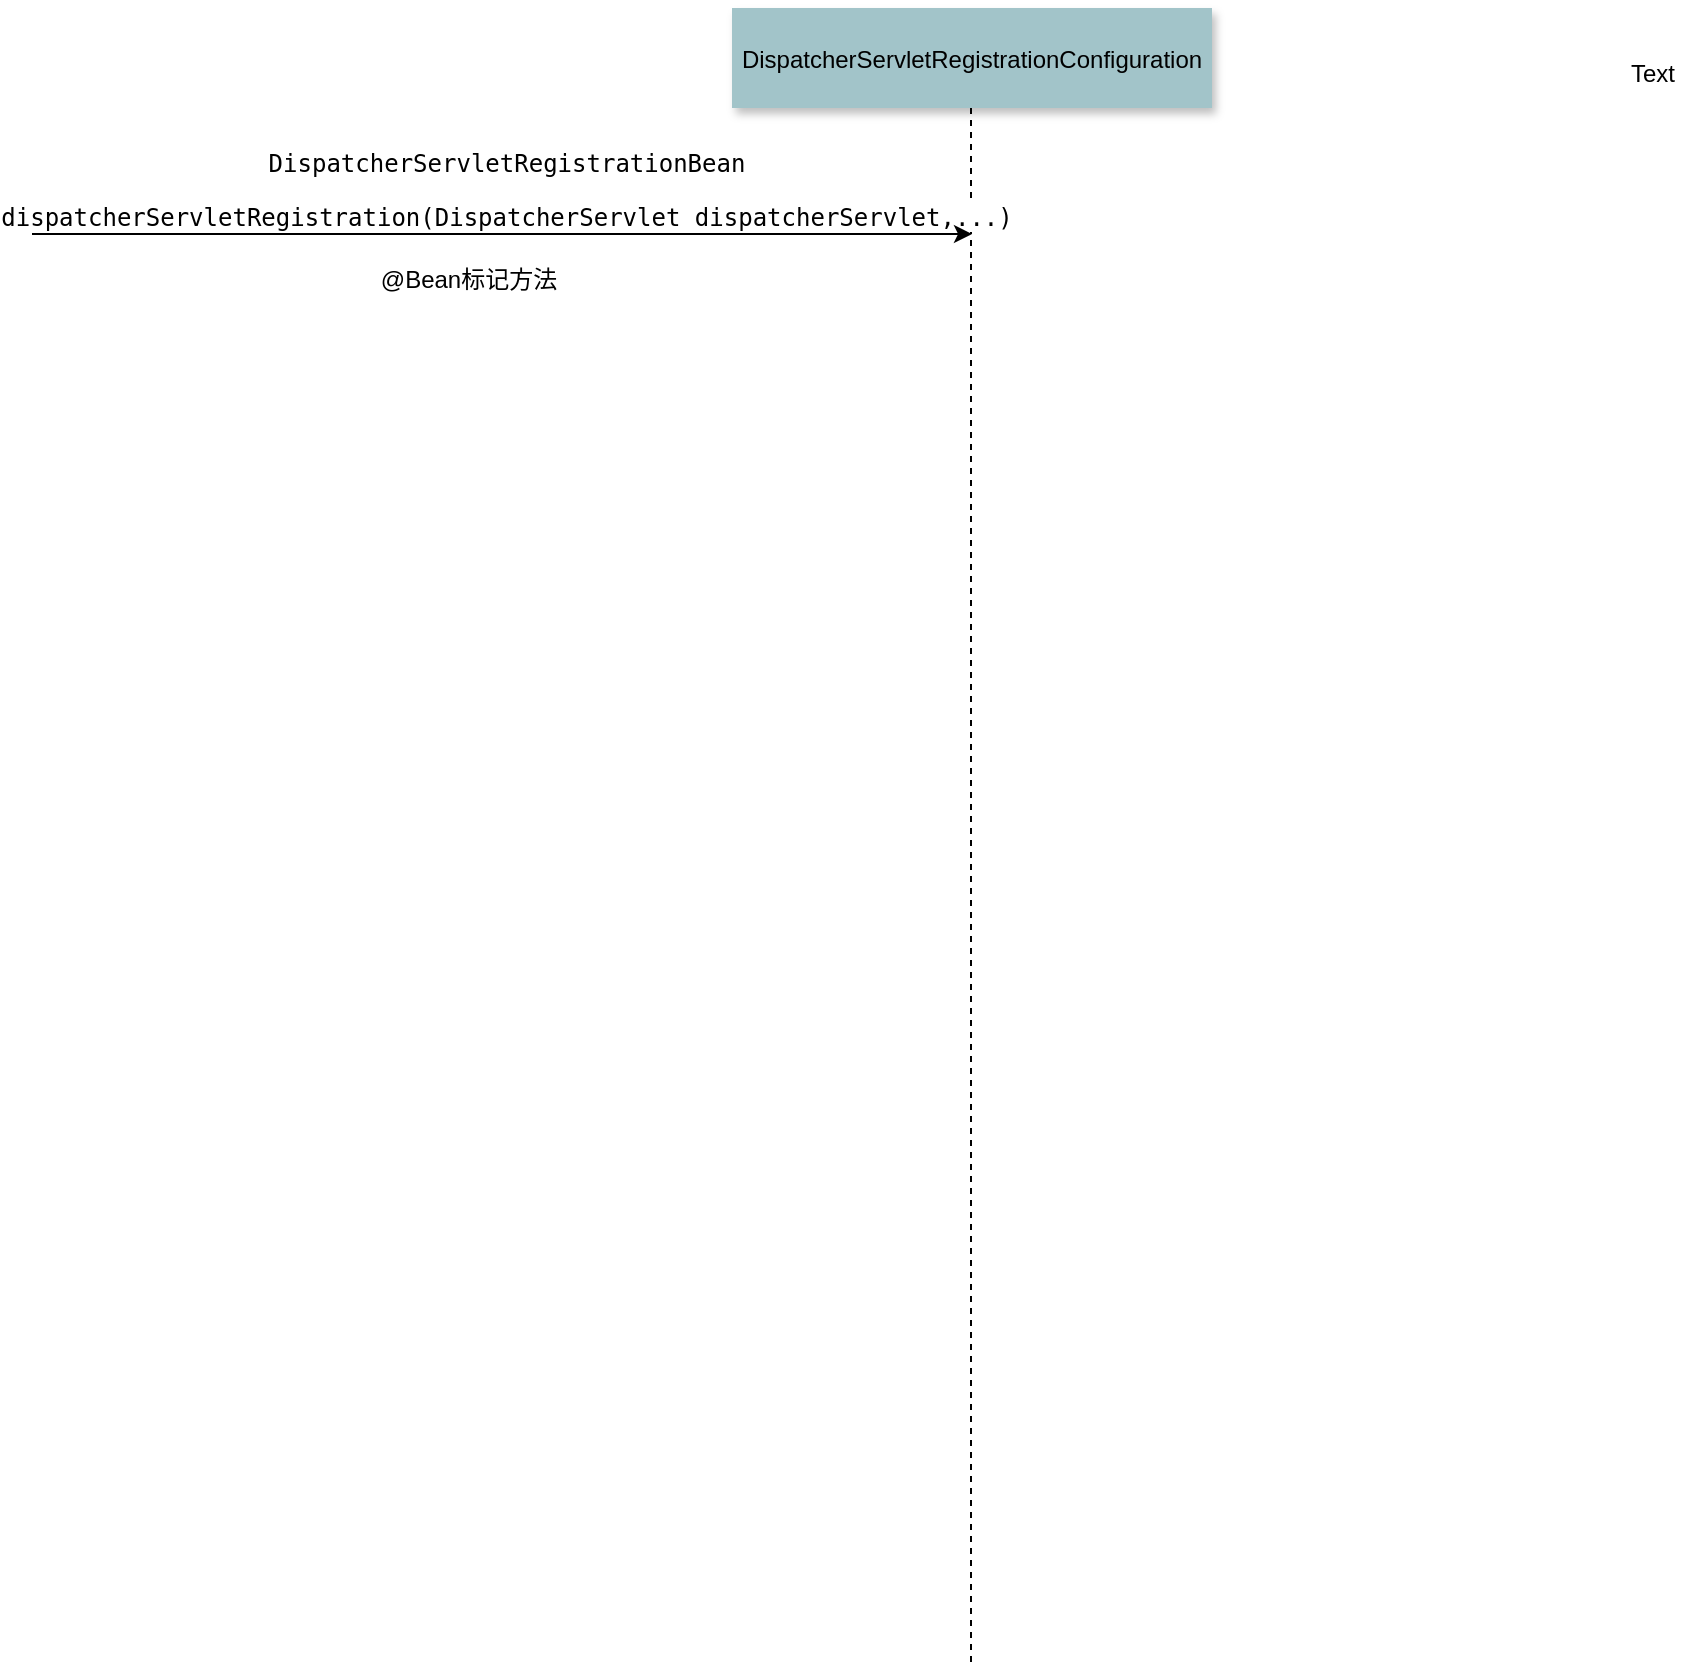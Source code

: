 <mxfile version="21.6.1" type="device">
  <diagram name="Servlet存取过程" id="kQ5IDIObd2drRXIj6p7y">
    <mxGraphModel dx="2704" dy="1798" grid="1" gridSize="10" guides="1" tooltips="1" connect="1" arrows="1" fold="1" page="1" pageScale="1" pageWidth="827" pageHeight="1169" math="0" shadow="0">
      <root>
        <mxCell id="0" />
        <mxCell id="1" parent="0" />
        <mxCell id="ifs6sE3rr0sdltZZp5XB-1" value="DispatcherServletRegistrationConfiguration" style="shadow=1;fillColor=#A2C4C9;strokeColor=none" vertex="1" parent="1">
          <mxGeometry x="-610" y="-1090" width="240" height="50" as="geometry" />
        </mxCell>
        <mxCell id="ifs6sE3rr0sdltZZp5XB-2" value="" style="edgeStyle=none;dashed=1;endArrow=none" edge="1" parent="1">
          <mxGeometry x="50" y="300" width="100" height="100" as="geometry">
            <mxPoint x="-490.5" y="-1040" as="sourcePoint" />
            <mxPoint x="-490.5" y="-260" as="targetPoint" />
          </mxGeometry>
        </mxCell>
        <mxCell id="ifs6sE3rr0sdltZZp5XB-3" value="&lt;pre style=&quot;background-color: rgb(19, 38, 35); color: rgb(168, 175, 190); font-family: &amp;quot;JetBrains Mono&amp;quot;, monospace; font-size: 11px;&quot;&gt;&lt;br&gt;&lt;/pre&gt;" style="edgeLabel;html=1;align=center;verticalAlign=middle;resizable=0;points=[];fontSize=11;" vertex="1" connectable="0" parent="ifs6sE3rr0sdltZZp5XB-2">
          <mxGeometry relative="1" as="geometry">
            <mxPoint x="-1" y="-330" as="offset" />
          </mxGeometry>
        </mxCell>
        <mxCell id="ifs6sE3rr0sdltZZp5XB-5" value="&lt;pre style=&quot;font-family: &amp;quot;JetBrains Mono&amp;quot;, monospace;&quot;&gt;DispatcherServletRegistrationBean&lt;/pre&gt;&lt;pre style=&quot;font-family: &amp;quot;JetBrains Mono&amp;quot;, monospace;&quot;&gt;&lt;span style=&quot;background-color: rgb(255, 255, 255);&quot;&gt;dispatcherServletRegistration(DispatcherServlet dispatcherServlet,...)&lt;/span&gt;&lt;/pre&gt;" style="text;html=1;align=center;verticalAlign=middle;resizable=0;points=[];autosize=1;strokeColor=none;fillColor=none;" vertex="1" parent="1">
          <mxGeometry x="-958" y="-1039" width="470" height="80" as="geometry" />
        </mxCell>
        <mxCell id="ifs6sE3rr0sdltZZp5XB-6" value="" style="edgeStyle=none;orthogonalLoop=1;jettySize=auto;html=1;rounded=0;" edge="1" parent="1">
          <mxGeometry width="100" relative="1" as="geometry">
            <mxPoint x="-960" y="-977" as="sourcePoint" />
            <mxPoint x="-490" y="-977" as="targetPoint" />
            <Array as="points" />
          </mxGeometry>
        </mxCell>
        <mxCell id="ifs6sE3rr0sdltZZp5XB-7" value="@Bean标记方法" style="text;html=1;align=center;verticalAlign=middle;resizable=0;points=[];autosize=1;strokeColor=none;fillColor=none;" vertex="1" parent="1">
          <mxGeometry x="-797" y="-969" width="110" height="30" as="geometry" />
        </mxCell>
        <mxCell id="ifs6sE3rr0sdltZZp5XB-8" value="Text" style="text;html=1;align=center;verticalAlign=middle;resizable=0;points=[];autosize=1;strokeColor=none;fillColor=none;" vertex="1" parent="1">
          <mxGeometry x="-175" y="-1072" width="50" height="30" as="geometry" />
        </mxCell>
      </root>
    </mxGraphModel>
  </diagram>
</mxfile>
